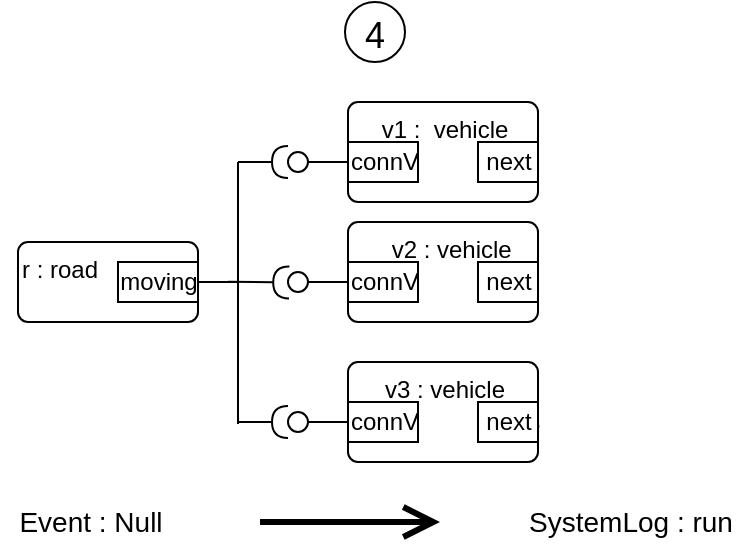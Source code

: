 <mxfile version="15.5.5" type="github">
  <diagram id="h5-6c95KHCAkGdze8uv-" name="Page-1">
    <mxGraphModel dx="1355" dy="793" grid="1" gridSize="10" guides="1" tooltips="1" connect="1" arrows="1" fold="1" page="1" pageScale="1" pageWidth="827" pageHeight="1169" math="0" shadow="0">
      <root>
        <mxCell id="0" />
        <mxCell id="1" parent="0" />
        <mxCell id="d_kUtybQaHPVFvwEdMjx-1" value="&lt;font style=&quot;font-size: 14px&quot;&gt;Event : Null&lt;/font&gt;" style="text;html=1;align=center;verticalAlign=middle;resizable=0;points=[];autosize=1;" vertex="1" parent="1">
          <mxGeometry x="275" y="370" width="90" height="20" as="geometry" />
        </mxCell>
        <mxCell id="d_kUtybQaHPVFvwEdMjx-2" value="" style="endArrow=open;endFill=1;endSize=12;html=1;strokeWidth=3;" edge="1" parent="1">
          <mxGeometry width="160" relative="1" as="geometry">
            <mxPoint x="405" y="380" as="sourcePoint" />
            <mxPoint x="495" y="380" as="targetPoint" />
          </mxGeometry>
        </mxCell>
        <mxCell id="d_kUtybQaHPVFvwEdMjx-3" value="&lt;font style=&quot;font-size: 14px&quot;&gt;SystemLog : run&lt;/font&gt;" style="text;html=1;align=center;verticalAlign=middle;resizable=0;points=[];autosize=1;" vertex="1" parent="1">
          <mxGeometry x="530" y="370" width="120" height="20" as="geometry" />
        </mxCell>
        <mxCell id="d_kUtybQaHPVFvwEdMjx-4" value="4" style="ellipse;fillColor=#ffffff;strokeColor=#000000;fontSize=18;" vertex="1" parent="1">
          <mxGeometry x="447.5" y="120" width="30" height="30" as="geometry" />
        </mxCell>
        <mxCell id="d_kUtybQaHPVFvwEdMjx-65" value="&lt;div align=&quot;left&quot;&gt;r : road&lt;/div&gt;" style="html=1;align=left;verticalAlign=top;rounded=1;absoluteArcSize=1;arcSize=10;dashed=0;" vertex="1" parent="1">
          <mxGeometry x="284" y="240" width="90" height="40" as="geometry" />
        </mxCell>
        <mxCell id="d_kUtybQaHPVFvwEdMjx-66" value="" style="rounded=0;orthogonalLoop=1;jettySize=auto;html=1;endArrow=none;endFill=0;exitX=1;exitY=0.5;exitDx=0;exitDy=0;" edge="1" parent="1" source="d_kUtybQaHPVFvwEdMjx-65">
          <mxGeometry relative="1" as="geometry">
            <mxPoint x="509" y="375" as="sourcePoint" />
            <mxPoint x="394" y="200" as="targetPoint" />
            <Array as="points">
              <mxPoint x="394" y="260" />
              <mxPoint x="394" y="200" />
            </Array>
          </mxGeometry>
        </mxCell>
        <mxCell id="d_kUtybQaHPVFvwEdMjx-67" value="v1 :&amp;nbsp; vehicle" style="html=1;align=center;verticalAlign=top;rounded=1;absoluteArcSize=1;arcSize=10;dashed=0;" vertex="1" parent="1">
          <mxGeometry x="449" y="170" width="95" height="50" as="geometry" />
        </mxCell>
        <mxCell id="d_kUtybQaHPVFvwEdMjx-68" value="connV" style="html=1;" vertex="1" parent="1">
          <mxGeometry x="449" y="190" width="35" height="20" as="geometry" />
        </mxCell>
        <mxCell id="d_kUtybQaHPVFvwEdMjx-69" value="next" style="html=1;" vertex="1" parent="1">
          <mxGeometry x="514" y="190" width="30" height="20" as="geometry" />
        </mxCell>
        <mxCell id="d_kUtybQaHPVFvwEdMjx-70" value="connV" style="html=1;" vertex="1" parent="1">
          <mxGeometry x="449" y="310" width="50" height="20" as="geometry" />
        </mxCell>
        <mxCell id="d_kUtybQaHPVFvwEdMjx-71" value="&lt;div align=&quot;right&quot;&gt;&amp;nbsp; v2 : vehicle&lt;br&gt;&lt;/div&gt;" style="html=1;align=center;verticalAlign=top;rounded=1;absoluteArcSize=1;arcSize=10;dashed=0;" vertex="1" parent="1">
          <mxGeometry x="449" y="230" width="95" height="50" as="geometry" />
        </mxCell>
        <mxCell id="d_kUtybQaHPVFvwEdMjx-72" value="connV" style="html=1;" vertex="1" parent="1">
          <mxGeometry x="449" y="250" width="35" height="20" as="geometry" />
        </mxCell>
        <mxCell id="d_kUtybQaHPVFvwEdMjx-73" value="next" style="html=1;" vertex="1" parent="1">
          <mxGeometry x="514" y="250" width="30" height="20" as="geometry" />
        </mxCell>
        <mxCell id="d_kUtybQaHPVFvwEdMjx-74" value="" style="rounded=0;orthogonalLoop=1;jettySize=auto;html=1;endArrow=none;endFill=0;exitX=0;exitY=0.5;exitDx=0;exitDy=0;" edge="1" parent="1" source="d_kUtybQaHPVFvwEdMjx-72" target="d_kUtybQaHPVFvwEdMjx-76">
          <mxGeometry relative="1" as="geometry">
            <mxPoint x="429" y="245" as="sourcePoint" />
          </mxGeometry>
        </mxCell>
        <mxCell id="d_kUtybQaHPVFvwEdMjx-75" value="" style="rounded=0;orthogonalLoop=1;jettySize=auto;html=1;endArrow=halfCircle;endFill=0;endSize=6;strokeWidth=1;entryX=0.06;entryY=0.52;entryDx=0;entryDy=0;entryPerimeter=0;" edge="1" parent="1" target="d_kUtybQaHPVFvwEdMjx-76">
          <mxGeometry relative="1" as="geometry">
            <mxPoint x="389" y="259.84" as="sourcePoint" />
            <mxPoint x="409" y="259.84" as="targetPoint" />
          </mxGeometry>
        </mxCell>
        <mxCell id="d_kUtybQaHPVFvwEdMjx-76" value="" style="ellipse;whiteSpace=wrap;html=1;fontFamily=Helvetica;fontSize=12;fontColor=#000000;align=center;strokeColor=#000000;fillColor=#ffffff;points=[];aspect=fixed;resizable=0;" vertex="1" parent="1">
          <mxGeometry x="419" y="255" width="10" height="10" as="geometry" />
        </mxCell>
        <mxCell id="d_kUtybQaHPVFvwEdMjx-77" value="v3 : vehicle" style="html=1;align=center;verticalAlign=top;rounded=1;absoluteArcSize=1;arcSize=10;dashed=0;" vertex="1" parent="1">
          <mxGeometry x="449" y="300" width="95" height="50" as="geometry" />
        </mxCell>
        <mxCell id="d_kUtybQaHPVFvwEdMjx-78" value="connV" style="html=1;" vertex="1" parent="1">
          <mxGeometry x="449" y="320" width="35" height="20" as="geometry" />
        </mxCell>
        <mxCell id="d_kUtybQaHPVFvwEdMjx-79" value="docks" style="html=1;" vertex="1" parent="1">
          <mxGeometry x="514" y="320" width="30" height="20" as="geometry" />
        </mxCell>
        <mxCell id="d_kUtybQaHPVFvwEdMjx-80" value="" style="rounded=0;orthogonalLoop=1;jettySize=auto;html=1;endArrow=none;endFill=0;exitX=1;exitY=0.5;exitDx=0;exitDy=0;" edge="1" parent="1" source="d_kUtybQaHPVFvwEdMjx-65">
          <mxGeometry relative="1" as="geometry">
            <mxPoint x="372" y="379" as="sourcePoint" />
            <mxPoint x="394" y="331" as="targetPoint" />
            <Array as="points">
              <mxPoint x="394" y="260" />
              <mxPoint x="394" y="331" />
            </Array>
          </mxGeometry>
        </mxCell>
        <mxCell id="d_kUtybQaHPVFvwEdMjx-81" value="" style="ellipse;whiteSpace=wrap;html=1;fontFamily=Helvetica;fontSize=12;fontColor=#000000;align=center;strokeColor=#000000;fillColor=#ffffff;points=[];aspect=fixed;resizable=0;" vertex="1" parent="1">
          <mxGeometry x="419" y="325" width="10" height="10" as="geometry" />
        </mxCell>
        <mxCell id="d_kUtybQaHPVFvwEdMjx-82" value="" style="rounded=0;orthogonalLoop=1;jettySize=auto;html=1;endArrow=halfCircle;endFill=0;endSize=6;strokeWidth=1;" edge="1" parent="1" target="d_kUtybQaHPVFvwEdMjx-81">
          <mxGeometry relative="1" as="geometry">
            <mxPoint x="394" y="330" as="sourcePoint" />
            <mxPoint x="424" y="330" as="targetPoint" />
            <Array as="points" />
          </mxGeometry>
        </mxCell>
        <mxCell id="d_kUtybQaHPVFvwEdMjx-83" value="connV" style="html=1;" vertex="1" parent="1">
          <mxGeometry x="334" y="250" width="40" height="20" as="geometry" />
        </mxCell>
        <mxCell id="d_kUtybQaHPVFvwEdMjx-84" value="moving" style="html=1;" vertex="1" parent="1">
          <mxGeometry x="334" y="250" width="40" height="20" as="geometry" />
        </mxCell>
        <mxCell id="d_kUtybQaHPVFvwEdMjx-85" value="next" style="html=1;" vertex="1" parent="1">
          <mxGeometry x="514" y="320" width="30" height="20" as="geometry" />
        </mxCell>
        <mxCell id="d_kUtybQaHPVFvwEdMjx-86" value="" style="rounded=0;orthogonalLoop=1;jettySize=auto;html=1;endArrow=none;endFill=0;exitX=0;exitY=0.5;exitDx=0;exitDy=0;" edge="1" parent="1" source="d_kUtybQaHPVFvwEdMjx-78">
          <mxGeometry relative="1" as="geometry">
            <mxPoint x="459" y="270.0" as="sourcePoint" />
            <mxPoint x="429" y="330" as="targetPoint" />
          </mxGeometry>
        </mxCell>
        <mxCell id="d_kUtybQaHPVFvwEdMjx-87" value="" style="ellipse;whiteSpace=wrap;html=1;fontFamily=Helvetica;fontSize=12;fontColor=#000000;align=center;strokeColor=#000000;fillColor=#ffffff;points=[];aspect=fixed;resizable=0;" vertex="1" parent="1">
          <mxGeometry x="419" y="195" width="10" height="10" as="geometry" />
        </mxCell>
        <mxCell id="d_kUtybQaHPVFvwEdMjx-88" value="" style="rounded=0;orthogonalLoop=1;jettySize=auto;html=1;endArrow=halfCircle;endFill=0;endSize=6;strokeWidth=1;" edge="1" parent="1" target="d_kUtybQaHPVFvwEdMjx-87">
          <mxGeometry relative="1" as="geometry">
            <mxPoint x="394" y="200" as="sourcePoint" />
            <mxPoint x="424" y="190" as="targetPoint" />
            <Array as="points" />
          </mxGeometry>
        </mxCell>
        <mxCell id="d_kUtybQaHPVFvwEdMjx-89" value="" style="rounded=0;orthogonalLoop=1;jettySize=auto;html=1;endArrow=none;endFill=0;exitX=0;exitY=0.5;exitDx=0;exitDy=0;" edge="1" parent="1">
          <mxGeometry relative="1" as="geometry">
            <mxPoint x="449" y="200" as="sourcePoint" />
            <mxPoint x="429" y="200" as="targetPoint" />
          </mxGeometry>
        </mxCell>
      </root>
    </mxGraphModel>
  </diagram>
</mxfile>
